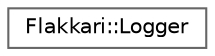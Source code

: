 digraph "Graphical Class Hierarchy"
{
 // LATEX_PDF_SIZE
  bgcolor="transparent";
  edge [fontname=Helvetica,fontsize=10,labelfontname=Helvetica,labelfontsize=10];
  node [fontname=Helvetica,fontsize=10,shape=box,height=0.2,width=0.4];
  rankdir="LR";
  Node0 [id="Node000000",label="Flakkari::Logger",height=0.2,width=0.4,color="grey40", fillcolor="white", style="filled",URL="$d5/d86/classFlakkari_1_1Logger.html",tooltip=" "];
}
